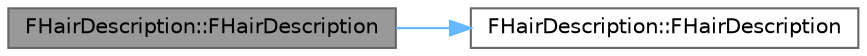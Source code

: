 digraph "FHairDescription::FHairDescription"
{
 // INTERACTIVE_SVG=YES
 // LATEX_PDF_SIZE
  bgcolor="transparent";
  edge [fontname=Helvetica,fontsize=10,labelfontname=Helvetica,labelfontsize=10];
  node [fontname=Helvetica,fontsize=10,shape=box,height=0.2,width=0.4];
  rankdir="LR";
  Node1 [id="Node000001",label="FHairDescription::FHairDescription",height=0.2,width=0.4,color="gray40", fillcolor="grey60", style="filled", fontcolor="black",tooltip=" "];
  Node1 -> Node2 [id="edge1_Node000001_Node000002",color="steelblue1",style="solid",tooltip=" "];
  Node2 [id="Node000002",label="FHairDescription::FHairDescription",height=0.2,width=0.4,color="grey40", fillcolor="white", style="filled",URL="$dd/d21/classFHairDescription.html#ade200a91c24c7af5f2a6f24f1455e710",tooltip=" "];
}
